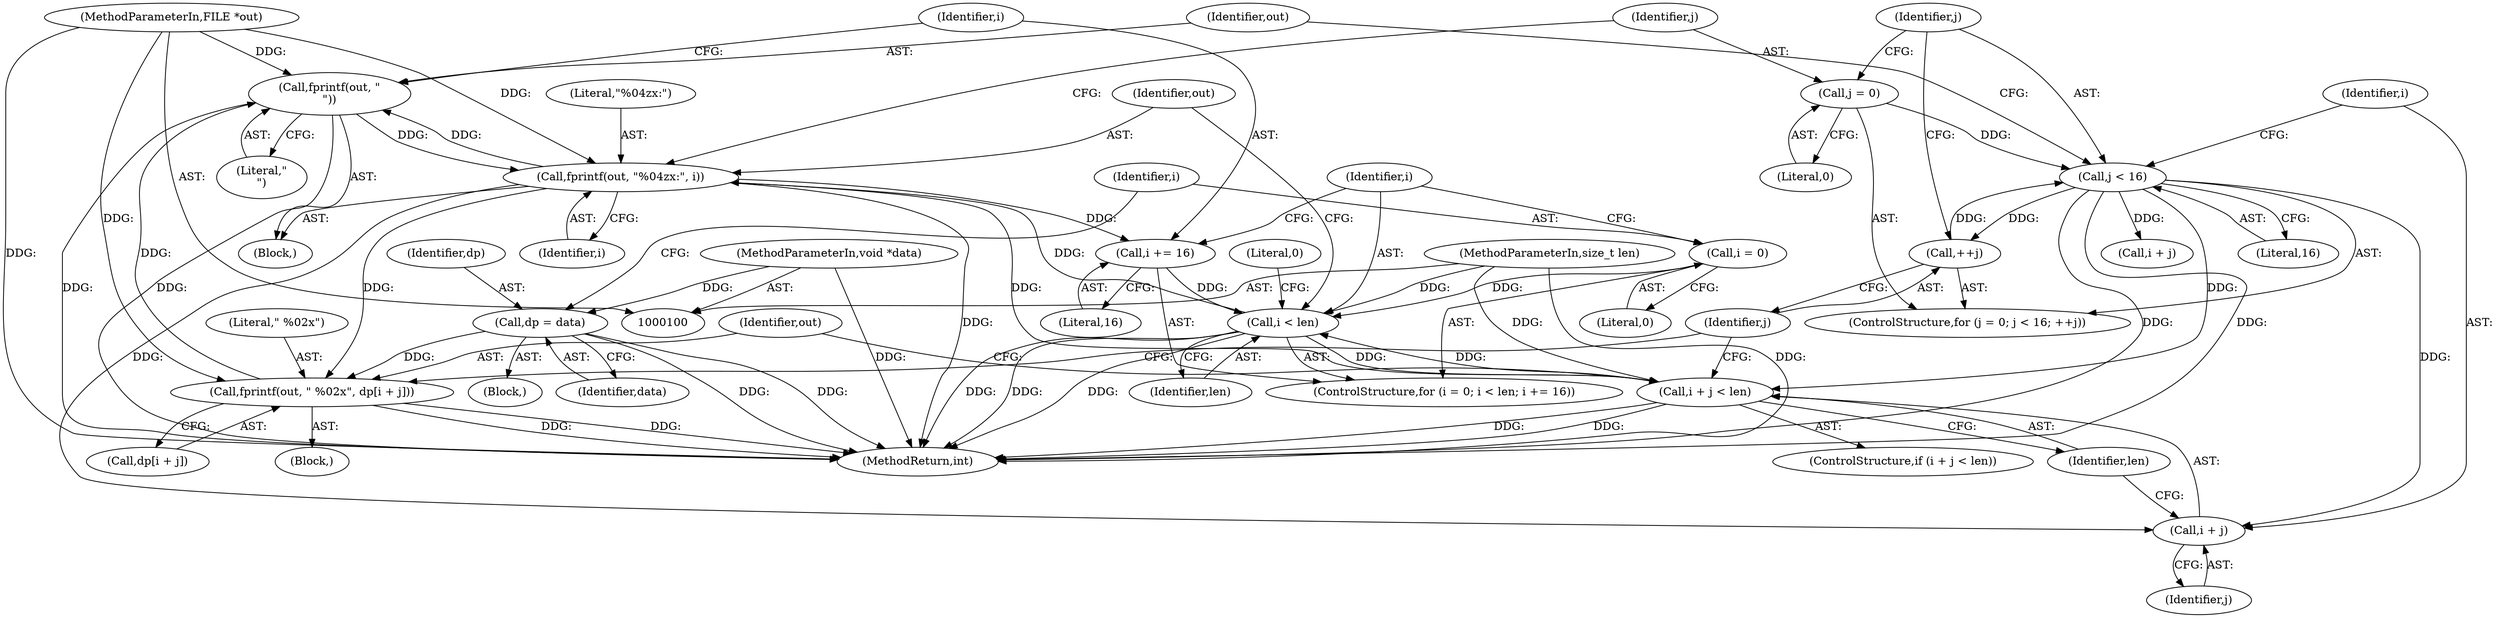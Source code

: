 digraph "0_jasper_d42b2388f7f8e0332c846675133acea151fc557a_0@API" {
"1000151" [label="(Call,fprintf(out, \"\n\"))"];
"1000122" [label="(Call,fprintf(out, \"%04zx:\", i))"];
"1000151" [label="(Call,fprintf(out, \"\n\"))"];
"1000143" [label="(Call,fprintf(out, \" %02x\", dp[i + j]))"];
"1000101" [label="(MethodParameterIn,FILE *out)"];
"1000108" [label="(Call,dp = data)"];
"1000102" [label="(MethodParameterIn,void *data)"];
"1000115" [label="(Call,i < len)"];
"1000112" [label="(Call,i = 0)"];
"1000118" [label="(Call,i += 16)"];
"1000137" [label="(Call,i + j < len)"];
"1000130" [label="(Call,j < 16)"];
"1000133" [label="(Call,++j)"];
"1000127" [label="(Call,j = 0)"];
"1000103" [label="(MethodParameterIn,size_t len)"];
"1000138" [label="(Call,i + j)"];
"1000119" [label="(Identifier,i)"];
"1000138" [label="(Call,i + j)"];
"1000104" [label="(Block,)"];
"1000103" [label="(MethodParameterIn,size_t len)"];
"1000128" [label="(Identifier,j)"];
"1000129" [label="(Literal,0)"];
"1000156" [label="(MethodReturn,int)"];
"1000146" [label="(Call,dp[i + j])"];
"1000111" [label="(ControlStructure,for (i = 0; i < len; i += 16))"];
"1000116" [label="(Identifier,i)"];
"1000115" [label="(Call,i < len)"];
"1000142" [label="(Block,)"];
"1000127" [label="(Call,j = 0)"];
"1000132" [label="(Literal,16)"];
"1000155" [label="(Literal,0)"];
"1000122" [label="(Call,fprintf(out, \"%04zx:\", i))"];
"1000130" [label="(Call,j < 16)"];
"1000108" [label="(Call,dp = data)"];
"1000148" [label="(Call,i + j)"];
"1000109" [label="(Identifier,dp)"];
"1000136" [label="(ControlStructure,if (i + j < len))"];
"1000125" [label="(Identifier,i)"];
"1000143" [label="(Call,fprintf(out, \" %02x\", dp[i + j]))"];
"1000140" [label="(Identifier,j)"];
"1000134" [label="(Identifier,j)"];
"1000131" [label="(Identifier,j)"];
"1000121" [label="(Block,)"];
"1000133" [label="(Call,++j)"];
"1000110" [label="(Identifier,data)"];
"1000102" [label="(MethodParameterIn,void *data)"];
"1000113" [label="(Identifier,i)"];
"1000141" [label="(Identifier,len)"];
"1000112" [label="(Call,i = 0)"];
"1000114" [label="(Literal,0)"];
"1000153" [label="(Literal,\"\n\")"];
"1000151" [label="(Call,fprintf(out, \"\n\"))"];
"1000145" [label="(Literal,\" %02x\")"];
"1000126" [label="(ControlStructure,for (j = 0; j < 16; ++j))"];
"1000101" [label="(MethodParameterIn,FILE *out)"];
"1000152" [label="(Identifier,out)"];
"1000139" [label="(Identifier,i)"];
"1000120" [label="(Literal,16)"];
"1000118" [label="(Call,i += 16)"];
"1000144" [label="(Identifier,out)"];
"1000137" [label="(Call,i + j < len)"];
"1000123" [label="(Identifier,out)"];
"1000124" [label="(Literal,\"%04zx:\")"];
"1000117" [label="(Identifier,len)"];
"1000151" -> "1000121"  [label="AST: "];
"1000151" -> "1000153"  [label="CFG: "];
"1000152" -> "1000151"  [label="AST: "];
"1000153" -> "1000151"  [label="AST: "];
"1000119" -> "1000151"  [label="CFG: "];
"1000151" -> "1000156"  [label="DDG: "];
"1000151" -> "1000156"  [label="DDG: "];
"1000151" -> "1000122"  [label="DDG: "];
"1000122" -> "1000151"  [label="DDG: "];
"1000143" -> "1000151"  [label="DDG: "];
"1000101" -> "1000151"  [label="DDG: "];
"1000122" -> "1000121"  [label="AST: "];
"1000122" -> "1000125"  [label="CFG: "];
"1000123" -> "1000122"  [label="AST: "];
"1000124" -> "1000122"  [label="AST: "];
"1000125" -> "1000122"  [label="AST: "];
"1000128" -> "1000122"  [label="CFG: "];
"1000122" -> "1000156"  [label="DDG: "];
"1000122" -> "1000118"  [label="DDG: "];
"1000101" -> "1000122"  [label="DDG: "];
"1000115" -> "1000122"  [label="DDG: "];
"1000122" -> "1000137"  [label="DDG: "];
"1000122" -> "1000138"  [label="DDG: "];
"1000122" -> "1000143"  [label="DDG: "];
"1000143" -> "1000142"  [label="AST: "];
"1000143" -> "1000146"  [label="CFG: "];
"1000144" -> "1000143"  [label="AST: "];
"1000145" -> "1000143"  [label="AST: "];
"1000146" -> "1000143"  [label="AST: "];
"1000134" -> "1000143"  [label="CFG: "];
"1000143" -> "1000156"  [label="DDG: "];
"1000143" -> "1000156"  [label="DDG: "];
"1000101" -> "1000143"  [label="DDG: "];
"1000108" -> "1000143"  [label="DDG: "];
"1000101" -> "1000100"  [label="AST: "];
"1000101" -> "1000156"  [label="DDG: "];
"1000108" -> "1000104"  [label="AST: "];
"1000108" -> "1000110"  [label="CFG: "];
"1000109" -> "1000108"  [label="AST: "];
"1000110" -> "1000108"  [label="AST: "];
"1000113" -> "1000108"  [label="CFG: "];
"1000108" -> "1000156"  [label="DDG: "];
"1000108" -> "1000156"  [label="DDG: "];
"1000102" -> "1000108"  [label="DDG: "];
"1000102" -> "1000100"  [label="AST: "];
"1000102" -> "1000156"  [label="DDG: "];
"1000115" -> "1000111"  [label="AST: "];
"1000115" -> "1000117"  [label="CFG: "];
"1000116" -> "1000115"  [label="AST: "];
"1000117" -> "1000115"  [label="AST: "];
"1000123" -> "1000115"  [label="CFG: "];
"1000155" -> "1000115"  [label="CFG: "];
"1000115" -> "1000156"  [label="DDG: "];
"1000115" -> "1000156"  [label="DDG: "];
"1000115" -> "1000156"  [label="DDG: "];
"1000112" -> "1000115"  [label="DDG: "];
"1000118" -> "1000115"  [label="DDG: "];
"1000137" -> "1000115"  [label="DDG: "];
"1000103" -> "1000115"  [label="DDG: "];
"1000115" -> "1000137"  [label="DDG: "];
"1000112" -> "1000111"  [label="AST: "];
"1000112" -> "1000114"  [label="CFG: "];
"1000113" -> "1000112"  [label="AST: "];
"1000114" -> "1000112"  [label="AST: "];
"1000116" -> "1000112"  [label="CFG: "];
"1000118" -> "1000111"  [label="AST: "];
"1000118" -> "1000120"  [label="CFG: "];
"1000119" -> "1000118"  [label="AST: "];
"1000120" -> "1000118"  [label="AST: "];
"1000116" -> "1000118"  [label="CFG: "];
"1000137" -> "1000136"  [label="AST: "];
"1000137" -> "1000141"  [label="CFG: "];
"1000138" -> "1000137"  [label="AST: "];
"1000141" -> "1000137"  [label="AST: "];
"1000144" -> "1000137"  [label="CFG: "];
"1000134" -> "1000137"  [label="CFG: "];
"1000137" -> "1000156"  [label="DDG: "];
"1000137" -> "1000156"  [label="DDG: "];
"1000130" -> "1000137"  [label="DDG: "];
"1000103" -> "1000137"  [label="DDG: "];
"1000130" -> "1000126"  [label="AST: "];
"1000130" -> "1000132"  [label="CFG: "];
"1000131" -> "1000130"  [label="AST: "];
"1000132" -> "1000130"  [label="AST: "];
"1000139" -> "1000130"  [label="CFG: "];
"1000152" -> "1000130"  [label="CFG: "];
"1000130" -> "1000156"  [label="DDG: "];
"1000130" -> "1000156"  [label="DDG: "];
"1000133" -> "1000130"  [label="DDG: "];
"1000127" -> "1000130"  [label="DDG: "];
"1000130" -> "1000133"  [label="DDG: "];
"1000130" -> "1000138"  [label="DDG: "];
"1000130" -> "1000148"  [label="DDG: "];
"1000133" -> "1000126"  [label="AST: "];
"1000133" -> "1000134"  [label="CFG: "];
"1000134" -> "1000133"  [label="AST: "];
"1000131" -> "1000133"  [label="CFG: "];
"1000127" -> "1000126"  [label="AST: "];
"1000127" -> "1000129"  [label="CFG: "];
"1000128" -> "1000127"  [label="AST: "];
"1000129" -> "1000127"  [label="AST: "];
"1000131" -> "1000127"  [label="CFG: "];
"1000103" -> "1000100"  [label="AST: "];
"1000103" -> "1000156"  [label="DDG: "];
"1000138" -> "1000140"  [label="CFG: "];
"1000139" -> "1000138"  [label="AST: "];
"1000140" -> "1000138"  [label="AST: "];
"1000141" -> "1000138"  [label="CFG: "];
}
